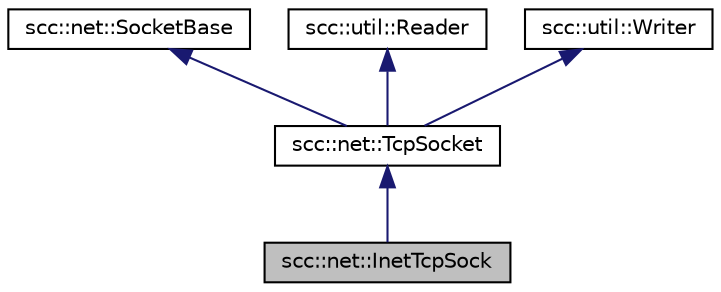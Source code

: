 digraph "scc::net::InetTcpSock"
{
 // LATEX_PDF_SIZE
  edge [fontname="Helvetica",fontsize="10",labelfontname="Helvetica",labelfontsize="10"];
  node [fontname="Helvetica",fontsize="10",shape=record];
  Node1 [label="scc::net::InetTcpSock",height=0.2,width=0.4,color="black", fillcolor="grey75", style="filled", fontcolor="black",tooltip="Internet transmission control protocol (tcp) socket."];
  Node2 -> Node1 [dir="back",color="midnightblue",fontsize="10",style="solid",fontname="Helvetica"];
  Node2 [label="scc::net::TcpSocket",height=0.2,width=0.4,color="black", fillcolor="white", style="filled",URL="$d4/d36/classscc_1_1net_1_1TcpSocket.html",tooltip="Tcp socket base class."];
  Node3 -> Node2 [dir="back",color="midnightblue",fontsize="10",style="solid",fontname="Helvetica"];
  Node3 [label="scc::net::SocketBase",height=0.2,width=0.4,color="black", fillcolor="white", style="filled",URL="$d9/d14/classscc_1_1net_1_1SocketBase.html",tooltip="Socket base class."];
  Node4 -> Node2 [dir="back",color="midnightblue",fontsize="10",style="solid",fontname="Helvetica"];
  Node4 [label="scc::util::Reader",height=0.2,width=0.4,color="black", fillcolor="white", style="filled",URL="$d5/de2/structscc_1_1util_1_1Reader.html",tooltip="Interface class for objects which can be read."];
  Node5 -> Node2 [dir="back",color="midnightblue",fontsize="10",style="solid",fontname="Helvetica"];
  Node5 [label="scc::util::Writer",height=0.2,width=0.4,color="black", fillcolor="white", style="filled",URL="$dc/d91/structscc_1_1util_1_1Writer.html",tooltip="Interface class for objects which can be written."];
}
